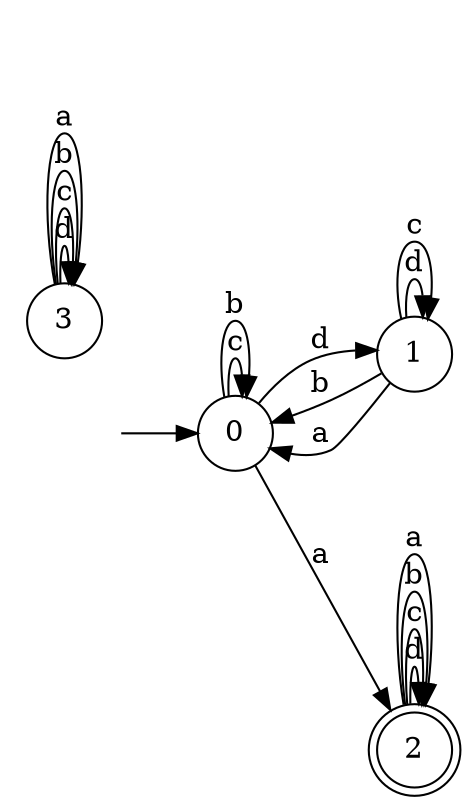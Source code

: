 digraph {
  rankdir=LR;
  0 [label="0", shape = circle];
  0 -> 1 [label="d"];
  0 -> 0 [label="c"];
  0 -> 0 [label="b"];
  0 -> 2 [label="a"];
  1 [label="1", shape = circle];
  1 -> 1 [label="d"];
  1 -> 1 [label="c"];
  1 -> 0 [label="b"];
  1 -> 0 [label="a"];
  2 [label="2", shape = doublecircle];
  2 -> 2 [label="d"];
  2 -> 2 [label="c"];
  2 -> 2 [label="b"];
  2 -> 2 [label="a"];
  3 [label="3", shape = circle];
  3 -> 3 [label="d"];
  3 -> 3 [label="c"];
  3 -> 3 [label="b"];
  3 -> 3 [label="a"];
  4 [label="", shape = plaintext];
  4 -> 0 [label=""];
}
